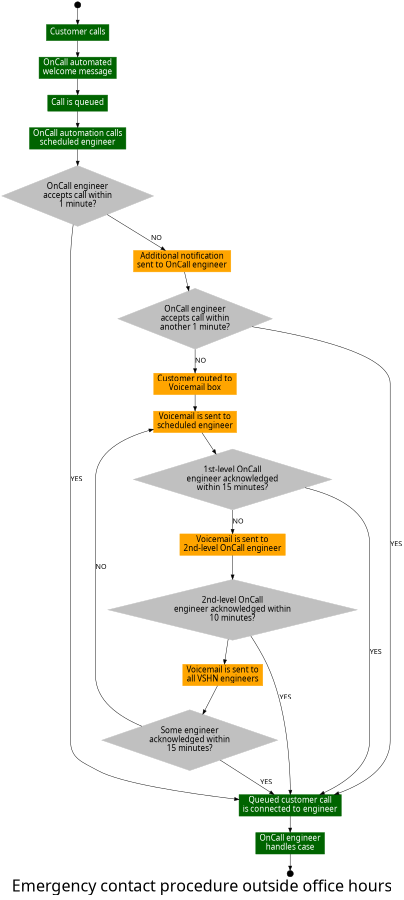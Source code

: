 digraph "VSHN" {
  graph [ fontname = "Ubuntu",
          fontsize = 36,
          label = "Emergency contact procedure outside office hours",
          size = "6,6" ];

  node [ shape=circle,
         color=black,
         style=filled,
         width=0.20 ]; start [label=""]; stop [label=""];

  node [ shape=diamond,
         style=filled,
         color=grey,
         fontname="Ubuntu",
         fontsize=18 ];

  Q1 [ label="OnCall engineer\naccepts call within\n1 minute?" ];
  Q2 [ label="OnCall engineer\naccepts call within\nanother 1 minute?" ];
  Q3 [ label="1st-level OnCall\nengineer acknowledged\nwithin 15 minutes?" ];
  Q4 [ label="2nd-level OnCall\nengineer acknowledged within\n10 minutes?" ];
  Q5 [ label="Some engineer\nacknowledged within\n15 minutes?" ];

  node [ shape = rect,
         distortion = "0.0",
         orientation = "0.0",
         skew = "0.0",
         color = darkgreen,
         fontcolor="white",
         fontname = "Ubuntu" ];

  A [ label="Customer calls" ];
  B [ label="OnCall automated\nwelcome message" ];
  C [ label="Call is queued" ];
  D [ label="OnCall automation calls\nscheduled engineer" ];
  E [ label="Queued customer call\nis connected to engineer" ];
  F [ label="OnCall engineer\nhandles case" ];

  node [ shape = rect,
         distortion = "0.0",
         orientation = "0.0",
         skew = "0.0",
         color = orange,
         fontcolor="black",
         fontname = "Ubuntu" ];

  G [ label="Additional notification\nsent to OnCall engineer" ];
  H [ label="Customer routed to\nVoicemail box" ];
  I [ label="Voicemail is sent to\nscheduled engineer" ];
  J [ label="Voicemail is sent to\n2nd-level OnCall engineer" ];
  K [ label="Voicemail is sent to\nall VSHN engineers" ];

  start -> A;
  A -> B;
  B -> C;
  C -> D;
  D -> Q1;
  Q1 -> E [ label=YES,fontname="Ubuntu",fontsize=16 ];
  E -> F;
  F -> stop;

  Q1 -> G [ label=NO, fontname="Ubuntu",fontsize=16 ];
  G -> Q2;
  Q2 -> E [ label=YES, fontname="Ubuntu",fontsize=16 ];

  Q2 -> H [ label=NO, fontname="Ubuntu",fontsize=16 ];
  H -> I;
  I -> Q3;
  Q3 -> E [ label=YES, fontname="Ubuntu",fontsize=16 ];

  Q3 -> J [ label=NO, fontname="Ubuntu",fontsize=16 ];
  J -> Q4;
  Q4 -> E [ label=YES, fontname="Ubuntu",fontsize=16 ];

  Q4 -> K;
  K -> Q5;
  Q5 -> E [ label=YES, fontname="Ubuntu",fontsize=16 ];

  Q5 -> I [ label=NO, fontname="Ubuntu",fontsize=16 ];
}
